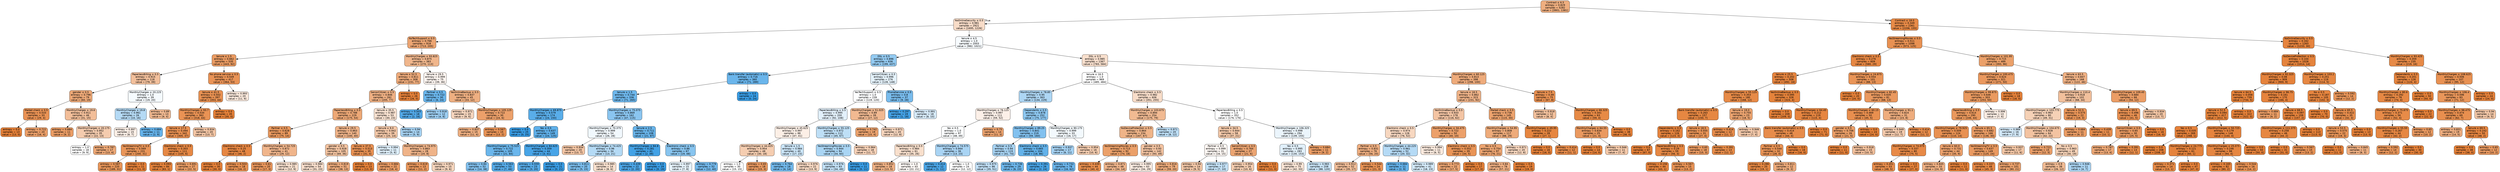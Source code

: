 digraph Tree {
node [shape=box, style="filled, rounded", color="black", fontname=helvetica] ;
edge [fontname=helvetica] ;
0 [label=<Contract &le; 6.5<br/>entropy = 0.829<br/>samples = 5282<br/>value = [3901, 1381]>, fillcolor="#eeae7f"] ;
1 [label=<NoOnlineSecurity &le; 0.5<br/>entropy = 0.981<br/>samples = 2921<br/>value = [1695, 1226]>, fillcolor="#f8dcc8"] ;
0 -> 1 [labeldistance=2.5, labelangle=45, headlabel="True"] ;
2 [label=<NoTechSupport &le; 0.5<br/>entropy = 0.766<br/>samples = 918<br/>value = [713, 205]>, fillcolor="#eca572"] ;
1 -> 2 ;
3 [label=<tenure &le; 1.5<br/>entropy = 0.662<br/>samples = 535<br/>value = [443, 92]>, fillcolor="#ea9b62"] ;
2 -> 3 ;
4 [label=<PaperlessBilling &le; 0.5<br/>entropy = 0.915<br/>samples = 118<br/>value = [79, 39]>, fillcolor="#f2bf9b"] ;
3 -> 4 ;
5 [label=<gender &le; 0.5<br/>entropy = 0.796<br/>samples = 79<br/>value = [60, 19]>, fillcolor="#eda978"] ;
4 -> 5 ;
6 [label=<Mailed check &le; 0.5<br/>entropy = 0.533<br/>samples = 33<br/>value = [29, 4]>, fillcolor="#e99254"] ;
5 -> 6 ;
7 [label=<entropy = 0.0<br/>samples = 13<br/>value = [13, 0]>, fillcolor="#e58139"] ;
6 -> 7 ;
8 [label=<entropy = 0.722<br/>samples = 20<br/>value = [16, 4]>, fillcolor="#eca06a"] ;
6 -> 8 ;
9 [label=<MonthlyCharges &le; 19.6<br/>entropy = 0.911<br/>samples = 46<br/>value = [31, 15]>, fillcolor="#f2be99"] ;
5 -> 9 ;
10 [label=<entropy = 0.684<br/>samples = 11<br/>value = [9, 2]>, fillcolor="#eb9d65"] ;
9 -> 10 ;
11 [label=<MonthlyCharges &le; 20.175<br/>entropy = 0.952<br/>samples = 35<br/>value = [22, 13]>, fillcolor="#f4cbae"] ;
9 -> 11 ;
12 [label=<entropy = 1.0<br/>samples = 18<br/>value = [9, 9]>, fillcolor="#ffffff"] ;
11 -> 12 ;
13 [label=<entropy = 0.787<br/>samples = 17<br/>value = [13, 4]>, fillcolor="#eda876"] ;
11 -> 13 ;
14 [label=<MonthlyCharges &le; 20.225<br/>entropy = 1.0<br/>samples = 39<br/>value = [19, 20]>, fillcolor="#f5fafe"] ;
4 -> 14 ;
15 [label=<MonthlyCharges &le; 19.8<br/>entropy = 0.961<br/>samples = 26<br/>value = [10, 16]>, fillcolor="#b5daf5"] ;
14 -> 15 ;
16 [label=<entropy = 0.997<br/>samples = 15<br/>value = [8, 7]>, fillcolor="#fcefe6"] ;
15 -> 16 ;
17 [label=<entropy = 0.684<br/>samples = 11<br/>value = [2, 9]>, fillcolor="#65b3eb"] ;
15 -> 17 ;
18 [label=<entropy = 0.89<br/>samples = 13<br/>value = [9, 4]>, fillcolor="#f1b991"] ;
14 -> 18 ;
19 [label=<No phone service &le; 0.5<br/>entropy = 0.549<br/>samples = 417<br/>value = [364, 53]>, fillcolor="#e99356"] ;
3 -> 19 ;
20 [label=<tenure &le; 41.5<br/>entropy = 0.502<br/>samples = 397<br/>value = [353, 44]>, fillcolor="#e89152"] ;
19 -> 20 ;
21 [label=<MonthlyCharges &le; 93.7<br/>entropy = 0.534<br/>samples = 362<br/>value = [318, 44]>, fillcolor="#e99254"] ;
20 -> 21 ;
22 [label=<tenure &le; 17.5<br/>entropy = 0.494<br/>samples = 342<br/>value = [305, 37]>, fillcolor="#e89051"] ;
21 -> 22 ;
23 [label=<YesStreamingTV &le; 0.5<br/>entropy = 0.569<br/>samples = 231<br/>value = [200, 31]>, fillcolor="#e99558"] ;
22 -> 23 ;
24 [label=<entropy = 0.587<br/>samples = 220<br/>value = [189, 31]>, fillcolor="#e99659"] ;
23 -> 24 ;
25 [label=<entropy = 0.0<br/>samples = 11<br/>value = [11, 0]>, fillcolor="#e58139"] ;
23 -> 25 ;
26 [label=<Electronic check &le; 0.5<br/>entropy = 0.303<br/>samples = 111<br/>value = [105, 6]>, fillcolor="#e68844"] ;
22 -> 26 ;
27 [label=<entropy = 0.093<br/>samples = 84<br/>value = [83, 1]>, fillcolor="#e5833b"] ;
26 -> 27 ;
28 [label=<entropy = 0.691<br/>samples = 27<br/>value = [22, 5]>, fillcolor="#eb9e66"] ;
26 -> 28 ;
29 [label=<entropy = 0.934<br/>samples = 20<br/>value = [13, 7]>, fillcolor="#f3c5a4"] ;
21 -> 29 ;
30 [label=<entropy = 0.0<br/>samples = 35<br/>value = [35, 0]>, fillcolor="#e58139"] ;
20 -> 30 ;
31 [label=<entropy = 0.993<br/>samples = 20<br/>value = [11, 9]>, fillcolor="#fae8db"] ;
19 -> 31 ;
32 [label=<MonthlyCharges &le; 93.825<br/>entropy = 0.875<br/>samples = 383<br/>value = [270, 113]>, fillcolor="#f0b68c"] ;
2 -> 32 ;
33 [label=<tenure &le; 52.5<br/>entropy = 0.811<br/>samples = 308<br/>value = [231, 77]>, fillcolor="#eeab7b"] ;
32 -> 33 ;
34 [label=<SeniorCitizen &le; 0.5<br/>entropy = 0.846<br/>samples = 282<br/>value = [205, 77]>, fillcolor="#efb083"] ;
33 -> 34 ;
35 [label=<PaperlessBilling &le; 0.5<br/>entropy = 0.788<br/>samples = 229<br/>value = [175, 54]>, fillcolor="#eda876"] ;
34 -> 35 ;
36 [label=<Partner &le; 0.5<br/>entropy = 0.628<br/>samples = 89<br/>value = [75, 14]>, fillcolor="#ea995e"] ;
35 -> 36 ;
37 [label=<Electronic check &le; 0.5<br/>entropy = 0.25<br/>samples = 48<br/>value = [46, 2]>, fillcolor="#e68642"] ;
36 -> 37 ;
38 [label=<entropy = 0.0<br/>samples = 30<br/>value = [30, 0]>, fillcolor="#e58139"] ;
37 -> 38 ;
39 [label=<entropy = 0.503<br/>samples = 18<br/>value = [16, 2]>, fillcolor="#e89152"] ;
37 -> 39 ;
40 [label=<MonthlyCharges &le; 54.725<br/>entropy = 0.872<br/>samples = 41<br/>value = [29, 12]>, fillcolor="#f0b58b"] ;
36 -> 40 ;
41 [label=<entropy = 0.61<br/>samples = 20<br/>value = [17, 3]>, fillcolor="#ea975c"] ;
40 -> 41 ;
42 [label=<entropy = 0.985<br/>samples = 21<br/>value = [12, 9]>, fillcolor="#f8e0ce"] ;
40 -> 42 ;
43 [label=<tenure &le; 29.5<br/>entropy = 0.863<br/>samples = 140<br/>value = [100, 40]>, fillcolor="#efb388"] ;
35 -> 43 ;
44 [label=<gender &le; 0.5<br/>entropy = 0.928<br/>samples = 105<br/>value = [69, 36]>, fillcolor="#f3c3a0"] ;
43 -> 44 ;
45 [label=<entropy = 0.984<br/>samples = 54<br/>value = [31, 23]>, fillcolor="#f8decc"] ;
44 -> 45 ;
46 [label=<entropy = 0.819<br/>samples = 51<br/>value = [38, 13]>, fillcolor="#eeac7d"] ;
44 -> 46 ;
47 [label=<tenure &le; 37.5<br/>entropy = 0.513<br/>samples = 35<br/>value = [31, 4]>, fillcolor="#e89153"] ;
43 -> 47 ;
48 [label=<entropy = 0.0<br/>samples = 13<br/>value = [13, 0]>, fillcolor="#e58139"] ;
47 -> 48 ;
49 [label=<entropy = 0.684<br/>samples = 22<br/>value = [18, 4]>, fillcolor="#eb9d65"] ;
47 -> 49 ;
50 [label=<tenure &le; 35.5<br/>entropy = 0.987<br/>samples = 53<br/>value = [30, 23]>, fillcolor="#f9e2d1"] ;
34 -> 50 ;
51 [label=<tenure &le; 9.0<br/>entropy = 0.942<br/>samples = 39<br/>value = [25, 14]>, fillcolor="#f4c8a8"] ;
50 -> 51 ;
52 [label=<entropy = 0.994<br/>samples = 11<br/>value = [5, 6]>, fillcolor="#deeffb"] ;
51 -> 52 ;
53 [label=<MonthlyCharges &le; 74.975<br/>entropy = 0.863<br/>samples = 28<br/>value = [20, 8]>, fillcolor="#efb388"] ;
51 -> 53 ;
54 [label=<entropy = 0.619<br/>samples = 13<br/>value = [11, 2]>, fillcolor="#ea985d"] ;
53 -> 54 ;
55 [label=<entropy = 0.971<br/>samples = 15<br/>value = [9, 6]>, fillcolor="#f6d5bd"] ;
53 -> 55 ;
56 [label=<entropy = 0.94<br/>samples = 14<br/>value = [5, 9]>, fillcolor="#a7d3f3"] ;
50 -> 56 ;
57 [label=<entropy = 0.0<br/>samples = 26<br/>value = [26, 0]>, fillcolor="#e58139"] ;
33 -> 57 ;
58 [label=<tenure &le; 29.5<br/>entropy = 0.999<br/>samples = 75<br/>value = [39, 36]>, fillcolor="#fdf5f0"] ;
32 -> 58 ;
59 [label=<Partner &le; 0.5<br/>entropy = 0.722<br/>samples = 30<br/>value = [6, 24]>, fillcolor="#6ab6ec"] ;
58 -> 59 ;
60 [label=<entropy = 0.503<br/>samples = 18<br/>value = [2, 16]>, fillcolor="#52a9e8"] ;
59 -> 60 ;
61 [label=<entropy = 0.918<br/>samples = 12<br/>value = [4, 8]>, fillcolor="#9ccef2"] ;
59 -> 61 ;
62 [label=<YesOnlineBackup &le; 0.5<br/>entropy = 0.837<br/>samples = 45<br/>value = [33, 12]>, fillcolor="#eeaf81"] ;
58 -> 62 ;
63 [label=<entropy = 0.971<br/>samples = 15<br/>value = [9, 6]>, fillcolor="#f6d5bd"] ;
62 -> 63 ;
64 [label=<MonthlyCharges &le; 105.125<br/>entropy = 0.722<br/>samples = 30<br/>value = [24, 6]>, fillcolor="#eca06a"] ;
62 -> 64 ;
65 [label=<entropy = 0.837<br/>samples = 15<br/>value = [11, 4]>, fillcolor="#eeaf81"] ;
64 -> 65 ;
66 [label=<entropy = 0.567<br/>samples = 15<br/>value = [13, 2]>, fillcolor="#e99457"] ;
64 -> 66 ;
67 [label=<tenure &le; 4.5<br/>entropy = 1.0<br/>samples = 2003<br/>value = [982, 1021]>, fillcolor="#f7fbfe"] ;
1 -> 67 ;
68 [label=<DSL &le; 0.5<br/>entropy = 0.896<br/>samples = 636<br/>value = [199, 437]>, fillcolor="#93caf1"] ;
67 -> 68 ;
69 [label=<Bank transfer (automatic) &le; 0.5<br/>entropy = 0.716<br/>samples = 360<br/>value = [71, 289]>, fillcolor="#6ab5eb"] ;
68 -> 69 ;
70 [label=<tenure &le; 1.5<br/>entropy = 0.744<br/>samples = 336<br/>value = [71, 265]>, fillcolor="#6eb7ec"] ;
69 -> 70 ;
71 [label=<MonthlyCharges &le; 69.875<br/>entropy = 0.579<br/>samples = 174<br/>value = [24, 150]>, fillcolor="#59ade9"] ;
70 -> 71 ;
72 [label=<entropy = 0.0<br/>samples = 25<br/>value = [0, 25]>, fillcolor="#399de5"] ;
71 -> 72 ;
73 [label=<Yes &le; 0.5<br/>entropy = 0.637<br/>samples = 149<br/>value = [24, 125]>, fillcolor="#5fb0ea"] ;
71 -> 73 ;
74 [label=<MonthlyCharges &le; 75.525<br/>entropy = 0.722<br/>samples = 105<br/>value = [21, 84]>, fillcolor="#6ab6ec"] ;
73 -> 74 ;
75 [label=<entropy = 0.84<br/>samples = 52<br/>value = [14, 38]>, fillcolor="#82c1ef"] ;
74 -> 75 ;
76 [label=<entropy = 0.563<br/>samples = 53<br/>value = [7, 46]>, fillcolor="#57ace9"] ;
74 -> 76 ;
77 [label=<MonthlyCharges &le; 84.625<br/>entropy = 0.359<br/>samples = 44<br/>value = [3, 41]>, fillcolor="#47a4e7"] ;
73 -> 77 ;
78 [label=<entropy = 0.559<br/>samples = 23<br/>value = [3, 20]>, fillcolor="#57ace9"] ;
77 -> 78 ;
79 [label=<entropy = 0.0<br/>samples = 21<br/>value = [0, 21]>, fillcolor="#399de5"] ;
77 -> 79 ;
80 [label=<MonthlyCharges &le; 75.075<br/>entropy = 0.869<br/>samples = 162<br/>value = [47, 115]>, fillcolor="#8ac5f0"] ;
70 -> 80 ;
81 [label=<MonthlyCharges &le; 70.375<br/>entropy = 0.999<br/>samples = 54<br/>value = [26, 28]>, fillcolor="#f1f8fd"] ;
80 -> 81 ;
82 [label=<entropy = 0.934<br/>samples = 20<br/>value = [13, 7]>, fillcolor="#f3c5a4"] ;
81 -> 82 ;
83 [label=<MonthlyCharges &le; 74.425<br/>entropy = 0.96<br/>samples = 34<br/>value = [13, 21]>, fillcolor="#b4daf5"] ;
81 -> 83 ;
84 [label=<entropy = 0.811<br/>samples = 20<br/>value = [5, 15]>, fillcolor="#7bbeee"] ;
83 -> 84 ;
85 [label=<entropy = 0.985<br/>samples = 14<br/>value = [8, 6]>, fillcolor="#f8e0ce"] ;
83 -> 85 ;
86 [label=<tenure &le; 2.5<br/>entropy = 0.711<br/>samples = 108<br/>value = [21, 87]>, fillcolor="#69b5eb"] ;
80 -> 86 ;
87 [label=<MonthlyCharges &le; 84.8<br/>entropy = 0.281<br/>samples = 41<br/>value = [2, 39]>, fillcolor="#43a2e6"] ;
86 -> 87 ;
88 [label=<entropy = 0.439<br/>samples = 22<br/>value = [2, 20]>, fillcolor="#4da7e8"] ;
87 -> 88 ;
89 [label=<entropy = 0.0<br/>samples = 19<br/>value = [0, 19]>, fillcolor="#399de5"] ;
87 -> 89 ;
90 [label=<Electronic check &le; 0.5<br/>entropy = 0.86<br/>samples = 67<br/>value = [19, 48]>, fillcolor="#87c4ef"] ;
86 -> 90 ;
91 [label=<entropy = 0.997<br/>samples = 15<br/>value = [7, 8]>, fillcolor="#e6f3fc"] ;
90 -> 91 ;
92 [label=<entropy = 0.779<br/>samples = 52<br/>value = [12, 40]>, fillcolor="#74baed"] ;
90 -> 92 ;
93 [label=<entropy = 0.0<br/>samples = 24<br/>value = [0, 24]>, fillcolor="#399de5"] ;
69 -> 93 ;
94 [label=<SeniorCitizen &le; 0.5<br/>entropy = 0.996<br/>samples = 276<br/>value = [128, 148]>, fillcolor="#e4f2fb"] ;
68 -> 94 ;
95 [label=<YesTechSupport &le; 0.5<br/>entropy = 1.0<br/>samples = 239<br/>value = [119, 120]>, fillcolor="#fdfeff"] ;
94 -> 95 ;
96 [label=<PaperlessBilling &le; 0.5<br/>entropy = 0.995<br/>samples = 200<br/>value = [92, 108]>, fillcolor="#e2f0fb"] ;
95 -> 96 ;
97 [label=<MonthlyCharges &le; 45.625<br/>entropy = 0.997<br/>samples = 88<br/>value = [47, 41]>, fillcolor="#fcefe6"] ;
96 -> 97 ;
98 [label=<MonthlyCharges &le; 44.425<br/>entropy = 0.954<br/>samples = 48<br/>value = [30, 18]>, fillcolor="#f5cdb0"] ;
97 -> 98 ;
99 [label=<entropy = 1.0<br/>samples = 30<br/>value = [15, 15]>, fillcolor="#ffffff"] ;
98 -> 99 ;
100 [label=<entropy = 0.65<br/>samples = 18<br/>value = [15, 3]>, fillcolor="#ea9a61"] ;
98 -> 100 ;
101 [label=<tenure &le; 1.5<br/>entropy = 0.984<br/>samples = 40<br/>value = [17, 23]>, fillcolor="#cbe5f8"] ;
97 -> 101 ;
102 [label=<entropy = 0.764<br/>samples = 18<br/>value = [4, 14]>, fillcolor="#72b9ec"] ;
101 -> 102 ;
103 [label=<entropy = 0.976<br/>samples = 22<br/>value = [13, 9]>, fillcolor="#f7d8c2"] ;
101 -> 103 ;
104 [label=<MonthlyCharges &le; 55.125<br/>entropy = 0.972<br/>samples = 112<br/>value = [45, 67]>, fillcolor="#bedff6"] ;
96 -> 104 ;
105 [label=<YesStreamingMovies &le; 0.5<br/>entropy = 0.944<br/>samples = 94<br/>value = [34, 60]>, fillcolor="#a9d5f4"] ;
104 -> 105 ;
106 [label=<entropy = 0.976<br/>samples = 83<br/>value = [34, 49]>, fillcolor="#c2e1f7"] ;
105 -> 106 ;
107 [label=<entropy = 0.0<br/>samples = 11<br/>value = [0, 11]>, fillcolor="#399de5"] ;
105 -> 107 ;
108 [label=<entropy = 0.964<br/>samples = 18<br/>value = [11, 7]>, fillcolor="#f6d1b7"] ;
104 -> 108 ;
109 [label=<MonthlyCharges &le; 51.025<br/>entropy = 0.89<br/>samples = 39<br/>value = [27, 12]>, fillcolor="#f1b991"] ;
95 -> 109 ;
110 [label=<entropy = 0.742<br/>samples = 19<br/>value = [15, 4]>, fillcolor="#eca36e"] ;
109 -> 110 ;
111 [label=<entropy = 0.971<br/>samples = 20<br/>value = [12, 8]>, fillcolor="#f6d5bd"] ;
109 -> 111 ;
112 [label=<PhoneService &le; 0.5<br/>entropy = 0.8<br/>samples = 37<br/>value = [9, 28]>, fillcolor="#79bced"] ;
94 -> 112 ;
113 [label=<entropy = 0.297<br/>samples = 19<br/>value = [1, 18]>, fillcolor="#44a2e6"] ;
112 -> 113 ;
114 [label=<entropy = 0.991<br/>samples = 18<br/>value = [8, 10]>, fillcolor="#d7ebfa"] ;
112 -> 114 ;
115 [label=<DSL &le; 0.5<br/>entropy = 0.985<br/>samples = 1367<br/>value = [783, 584]>, fillcolor="#f8dfcd"] ;
67 -> 115 ;
116 [label=<tenure &le; 16.5<br/>entropy = 1.0<br/>samples = 969<br/>value = [485, 484]>, fillcolor="#ffffff"] ;
115 -> 116 ;
117 [label=<MonthlyCharges &le; 78.85<br/>entropy = 0.95<br/>samples = 363<br/>value = [134, 229]>, fillcolor="#add6f4"] ;
116 -> 117 ;
118 [label=<MonthlyCharges &le; 76.125<br/>entropy = 0.997<br/>samples = 111<br/>value = [59, 52]>, fillcolor="#fcf0e8"] ;
117 -> 118 ;
119 [label=<Yes &le; 0.5<br/>entropy = 1.0<br/>samples = 97<br/>value = [48, 49]>, fillcolor="#fbfdfe"] ;
118 -> 119 ;
120 [label=<PaperlessBilling &le; 0.5<br/>entropy = 0.984<br/>samples = 61<br/>value = [35, 26]>, fillcolor="#f8dfcc"] ;
119 -> 120 ;
121 [label=<entropy = 0.852<br/>samples = 18<br/>value = [13, 5]>, fillcolor="#efb185"] ;
120 -> 121 ;
122 [label=<entropy = 1.0<br/>samples = 43<br/>value = [22, 21]>, fillcolor="#fef9f6"] ;
120 -> 122 ;
123 [label=<MonthlyCharges &le; 74.575<br/>entropy = 0.944<br/>samples = 36<br/>value = [13, 23]>, fillcolor="#a9d4f4"] ;
119 -> 123 ;
124 [label=<entropy = 0.414<br/>samples = 12<br/>value = [1, 11]>, fillcolor="#4ba6e7"] ;
123 -> 124 ;
125 [label=<entropy = 1.0<br/>samples = 24<br/>value = [12, 12]>, fillcolor="#ffffff"] ;
123 -> 125 ;
126 [label=<entropy = 0.75<br/>samples = 14<br/>value = [11, 3]>, fillcolor="#eca36f"] ;
118 -> 126 ;
127 [label=<Dependents &le; 0.5<br/>entropy = 0.878<br/>samples = 252<br/>value = [75, 177]>, fillcolor="#8dc7f0"] ;
117 -> 127 ;
128 [label=<MonthlyCharges &le; 89.25<br/>entropy = 0.841<br/>samples = 219<br/>value = [59, 160]>, fillcolor="#82c1ef"] ;
127 -> 128 ;
129 [label=<Partner &le; 0.5<br/>entropy = 0.94<br/>samples = 115<br/>value = [41, 74]>, fillcolor="#a7d3f3"] ;
128 -> 129 ;
130 [label=<entropy = 0.975<br/>samples = 86<br/>value = [35, 51]>, fillcolor="#c1e0f7"] ;
129 -> 130 ;
131 [label=<entropy = 0.736<br/>samples = 29<br/>value = [6, 23]>, fillcolor="#6db7ec"] ;
129 -> 131 ;
132 [label=<Electronic check &le; 0.5<br/>entropy = 0.665<br/>samples = 104<br/>value = [18, 86]>, fillcolor="#62b2ea"] ;
128 -> 132 ;
133 [label=<entropy = 0.391<br/>samples = 26<br/>value = [2, 24]>, fillcolor="#49a5e7"] ;
132 -> 133 ;
134 [label=<entropy = 0.732<br/>samples = 78<br/>value = [16, 62]>, fillcolor="#6cb6ec"] ;
132 -> 134 ;
135 [label=<MonthlyCharges &le; 90.175<br/>entropy = 0.999<br/>samples = 33<br/>value = [16, 17]>, fillcolor="#f3f9fd"] ;
127 -> 135 ;
136 [label=<entropy = 0.937<br/>samples = 17<br/>value = [6, 11]>, fillcolor="#a5d2f3"] ;
135 -> 136 ;
137 [label=<entropy = 0.954<br/>samples = 16<br/>value = [10, 6]>, fillcolor="#f5cdb0"] ;
135 -> 137 ;
138 [label=<Electronic check &le; 0.5<br/>entropy = 0.982<br/>samples = 606<br/>value = [351, 255]>, fillcolor="#f8ddc9"] ;
116 -> 138 ;
139 [label=<MonthlyCharges &le; 103.675<br/>entropy = 0.894<br/>samples = 254<br/>value = [175, 79]>, fillcolor="#f1ba92"] ;
138 -> 139 ;
140 [label=<NoDeviceProtection &le; 0.5<br/>entropy = 0.864<br/>samples = 234<br/>value = [167, 67]>, fillcolor="#efb488"] ;
139 -> 140 ;
141 [label=<YesStreamingMovies &le; 0.5<br/>entropy = 0.713<br/>samples = 92<br/>value = [74, 18]>, fillcolor="#eba069"] ;
140 -> 141 ;
142 [label=<entropy = 0.439<br/>samples = 44<br/>value = [40, 4]>, fillcolor="#e88e4d"] ;
141 -> 142 ;
143 [label=<entropy = 0.871<br/>samples = 48<br/>value = [34, 14]>, fillcolor="#f0b58b"] ;
141 -> 143 ;
144 [label=<gender &le; 0.5<br/>entropy = 0.93<br/>samples = 142<br/>value = [93, 49]>, fillcolor="#f3c3a1"] ;
140 -> 144 ;
145 [label=<entropy = 0.995<br/>samples = 63<br/>value = [34, 29]>, fillcolor="#fbece2"] ;
144 -> 145 ;
146 [label=<entropy = 0.816<br/>samples = 79<br/>value = [59, 20]>, fillcolor="#eeac7c"] ;
144 -> 146 ;
147 [label=<entropy = 0.971<br/>samples = 20<br/>value = [8, 12]>, fillcolor="#bddef6"] ;
139 -> 147 ;
148 [label=<PaperlessBilling &le; 0.5<br/>entropy = 1.0<br/>samples = 352<br/>value = [176, 176]>, fillcolor="#ffffff"] ;
138 -> 148 ;
149 [label=<tenure &le; 34.5<br/>entropy = 0.944<br/>samples = 58<br/>value = [37, 21]>, fillcolor="#f4c9a9"] ;
148 -> 149 ;
150 [label=<Partner &le; 0.5<br/>entropy = 0.999<br/>samples = 31<br/>value = [16, 15]>, fillcolor="#fdf7f3"] ;
149 -> 150 ;
151 [label=<entropy = 0.94<br/>samples = 14<br/>value = [9, 5]>, fillcolor="#f3c7a7"] ;
150 -> 151 ;
152 [label=<entropy = 0.977<br/>samples = 17<br/>value = [7, 10]>, fillcolor="#c4e2f7"] ;
150 -> 152 ;
153 [label=<SeniorCitizen &le; 0.5<br/>entropy = 0.764<br/>samples = 27<br/>value = [21, 6]>, fillcolor="#eca572"] ;
149 -> 153 ;
154 [label=<entropy = 0.954<br/>samples = 16<br/>value = [10, 6]>, fillcolor="#f5cdb0"] ;
153 -> 154 ;
155 [label=<entropy = 0.0<br/>samples = 11<br/>value = [11, 0]>, fillcolor="#e58139"] ;
153 -> 155 ;
156 [label=<MonthlyCharges &le; 106.325<br/>entropy = 0.998<br/>samples = 294<br/>value = [139, 155]>, fillcolor="#ebf5fc"] ;
148 -> 156 ;
157 [label=<Yes &le; 0.5<br/>entropy = 0.995<br/>samples = 283<br/>value = [130, 153]>, fillcolor="#e1f0fb"] ;
156 -> 157 ;
158 [label=<entropy = 0.99<br/>samples = 75<br/>value = [42, 33]>, fillcolor="#f9e4d5"] ;
157 -> 158 ;
159 [label=<entropy = 0.983<br/>samples = 208<br/>value = [88, 120]>, fillcolor="#cae5f8"] ;
157 -> 159 ;
160 [label=<entropy = 0.684<br/>samples = 11<br/>value = [9, 2]>, fillcolor="#eb9d65"] ;
156 -> 160 ;
161 [label=<MonthlyCharges &le; 60.125<br/>entropy = 0.813<br/>samples = 398<br/>value = [298, 100]>, fillcolor="#eeab7b"] ;
115 -> 161 ;
162 [label=<tenure &le; 18.5<br/>entropy = 0.862<br/>samples = 323<br/>value = [231, 92]>, fillcolor="#efb388"] ;
161 -> 162 ;
163 [label=<YesOnlineBackup &le; 0.5<br/>entropy = 0.933<br/>samples = 178<br/>value = [116, 62]>, fillcolor="#f3c4a3"] ;
162 -> 163 ;
164 [label=<Electronic check &le; 0.5<br/>entropy = 0.974<br/>samples = 128<br/>value = [76, 52]>, fillcolor="#f7d7c0"] ;
163 -> 164 ;
165 [label=<Partner &le; 0.5<br/>entropy = 0.831<br/>samples = 76<br/>value = [56, 20]>, fillcolor="#eeae80"] ;
164 -> 165 ;
166 [label=<entropy = 0.912<br/>samples = 52<br/>value = [35, 17]>, fillcolor="#f2be99"] ;
165 -> 166 ;
167 [label=<entropy = 0.544<br/>samples = 24<br/>value = [21, 3]>, fillcolor="#e99355"] ;
165 -> 167 ;
168 [label=<MonthlyCharges &le; 44.225<br/>entropy = 0.961<br/>samples = 52<br/>value = [20, 32]>, fillcolor="#b5daf5"] ;
164 -> 168 ;
169 [label=<entropy = 0.684<br/>samples = 11<br/>value = [2, 9]>, fillcolor="#65b3eb"] ;
168 -> 169 ;
170 [label=<entropy = 0.989<br/>samples = 41<br/>value = [18, 23]>, fillcolor="#d4eaf9"] ;
168 -> 170 ;
171 [label=<MonthlyCharges &le; 34.475<br/>entropy = 0.722<br/>samples = 50<br/>value = [40, 10]>, fillcolor="#eca06a"] ;
163 -> 171 ;
172 [label=<entropy = 0.994<br/>samples = 11<br/>value = [6, 5]>, fillcolor="#fbeade"] ;
171 -> 172 ;
173 [label=<Electronic check &le; 0.5<br/>entropy = 0.552<br/>samples = 39<br/>value = [34, 5]>, fillcolor="#e99456"] ;
171 -> 173 ;
174 [label=<entropy = 0.773<br/>samples = 22<br/>value = [17, 5]>, fillcolor="#eda673"] ;
173 -> 174 ;
175 [label=<entropy = 0.0<br/>samples = 17<br/>value = [17, 0]>, fillcolor="#e58139"] ;
173 -> 175 ;
176 [label=<Mailed check &le; 0.5<br/>entropy = 0.736<br/>samples = 145<br/>value = [115, 30]>, fillcolor="#eca26d"] ;
162 -> 176 ;
177 [label=<MonthlyCharges &le; 54.95<br/>entropy = 0.808<br/>samples = 117<br/>value = [88, 29]>, fillcolor="#eeab7a"] ;
176 -> 177 ;
178 [label=<No &le; 0.5<br/>entropy = 0.754<br/>samples = 97<br/>value = [76, 21]>, fillcolor="#eca470"] ;
177 -> 178 ;
179 [label=<entropy = 0.84<br/>samples = 78<br/>value = [57, 21]>, fillcolor="#efaf82"] ;
178 -> 179 ;
180 [label=<entropy = 0.0<br/>samples = 19<br/>value = [19, 0]>, fillcolor="#e58139"] ;
178 -> 180 ;
181 [label=<entropy = 0.971<br/>samples = 20<br/>value = [12, 8]>, fillcolor="#f6d5bd"] ;
177 -> 181 ;
182 [label=<MonthlyCharges &le; 49.95<br/>entropy = 0.222<br/>samples = 28<br/>value = [27, 1]>, fillcolor="#e68640"] ;
176 -> 182 ;
183 [label=<entropy = 0.0<br/>samples = 16<br/>value = [16, 0]>, fillcolor="#e58139"] ;
182 -> 183 ;
184 [label=<entropy = 0.414<br/>samples = 12<br/>value = [11, 1]>, fillcolor="#e78c4b"] ;
182 -> 184 ;
185 [label=<tenure &le; 7.5<br/>entropy = 0.49<br/>samples = 75<br/>value = [67, 8]>, fillcolor="#e89051"] ;
161 -> 185 ;
186 [label=<entropy = 0.918<br/>samples = 12<br/>value = [8, 4]>, fillcolor="#f2c09c"] ;
185 -> 186 ;
187 [label=<MonthlyCharges &le; 66.325<br/>entropy = 0.341<br/>samples = 63<br/>value = [59, 4]>, fillcolor="#e78a46"] ;
185 -> 187 ;
188 [label=<MonthlyCharges &le; 64.55<br/>entropy = 0.634<br/>samples = 25<br/>value = [21, 4]>, fillcolor="#ea995f"] ;
187 -> 188 ;
189 [label=<entropy = 0.0<br/>samples = 14<br/>value = [14, 0]>, fillcolor="#e58139"] ;
188 -> 189 ;
190 [label=<entropy = 0.946<br/>samples = 11<br/>value = [7, 4]>, fillcolor="#f4c9aa"] ;
188 -> 190 ;
191 [label=<entropy = 0.0<br/>samples = 38<br/>value = [38, 0]>, fillcolor="#e58139"] ;
187 -> 191 ;
192 [label=<Contract &le; 18.0<br/>entropy = 0.349<br/>samples = 2361<br/>value = [2206, 155]>, fillcolor="#e78a47"] ;
0 -> 192 [labeldistance=2.5, labelangle=-45, headlabel="False"] ;
193 [label=<YesStreamingMovies &le; 0.5<br/>entropy = 0.511<br/>samples = 1098<br/>value = [973, 125]>, fillcolor="#e89152"] ;
192 -> 193 ;
194 [label=<Electronic check &le; 0.5<br/>entropy = 0.276<br/>samples = 609<br/>value = [580, 29]>, fillcolor="#e68743"] ;
193 -> 194 ;
195 [label=<tenure &le; 25.5<br/>entropy = 0.202<br/>samples = 508<br/>value = [492, 16]>, fillcolor="#e6853f"] ;
194 -> 195 ;
196 [label=<MonthlyCharges &le; 55.125<br/>entropy = 0.353<br/>samples = 180<br/>value = [168, 12]>, fillcolor="#e78a47"] ;
195 -> 196 ;
197 [label=<Bank transfer (automatic) &le; 0.5<br/>entropy = 0.263<br/>samples = 157<br/>value = [150, 7]>, fillcolor="#e68742"] ;
196 -> 197 ;
198 [label=<Dependents &le; 0.5<br/>entropy = 0.162<br/>samples = 126<br/>value = [123, 3]>, fillcolor="#e6843e"] ;
197 -> 198 ;
199 [label=<entropy = 0.0<br/>samples = 67<br/>value = [67, 0]>, fillcolor="#e58139"] ;
198 -> 199 ;
200 [label=<PaperlessBilling &le; 0.5<br/>entropy = 0.29<br/>samples = 59<br/>value = [56, 3]>, fillcolor="#e68844"] ;
198 -> 200 ;
201 [label=<entropy = 0.156<br/>samples = 44<br/>value = [43, 1]>, fillcolor="#e6843e"] ;
200 -> 201 ;
202 [label=<entropy = 0.567<br/>samples = 15<br/>value = [13, 2]>, fillcolor="#e99457"] ;
200 -> 202 ;
203 [label=<tenure &le; 18.5<br/>entropy = 0.555<br/>samples = 31<br/>value = [27, 4]>, fillcolor="#e99456"] ;
197 -> 203 ;
204 [label=<entropy = 0.65<br/>samples = 18<br/>value = [15, 3]>, fillcolor="#ea9a61"] ;
203 -> 204 ;
205 [label=<entropy = 0.391<br/>samples = 13<br/>value = [12, 1]>, fillcolor="#e78c49"] ;
203 -> 205 ;
206 [label=<tenure &le; 19.0<br/>entropy = 0.755<br/>samples = 23<br/>value = [18, 5]>, fillcolor="#eca470"] ;
196 -> 206 ;
207 [label=<entropy = 0.414<br/>samples = 12<br/>value = [11, 1]>, fillcolor="#e78c4b"] ;
206 -> 207 ;
208 [label=<entropy = 0.946<br/>samples = 11<br/>value = [7, 4]>, fillcolor="#f4c9aa"] ;
206 -> 208 ;
209 [label=<YesOnlineBackup &le; 0.5<br/>entropy = 0.095<br/>samples = 328<br/>value = [324, 4]>, fillcolor="#e5833b"] ;
195 -> 209 ;
210 [label=<entropy = 0.0<br/>samples = 209<br/>value = [209, 0]>, fillcolor="#e58139"] ;
209 -> 210 ;
211 [label=<MonthlyCharges &le; 64.45<br/>entropy = 0.212<br/>samples = 119<br/>value = [115, 4]>, fillcolor="#e68540"] ;
209 -> 211 ;
212 [label=<Bank transfer (automatic) &le; 0.5<br/>entropy = 0.414<br/>samples = 48<br/>value = [44, 4]>, fillcolor="#e78c4b"] ;
211 -> 212 ;
213 [label=<Partner &le; 0.5<br/>entropy = 0.544<br/>samples = 32<br/>value = [28, 4]>, fillcolor="#e99355"] ;
212 -> 213 ;
214 [label=<entropy = 0.286<br/>samples = 20<br/>value = [19, 1]>, fillcolor="#e68843"] ;
213 -> 214 ;
215 [label=<entropy = 0.811<br/>samples = 12<br/>value = [9, 3]>, fillcolor="#eeab7b"] ;
213 -> 215 ;
216 [label=<entropy = 0.0<br/>samples = 16<br/>value = [16, 0]>, fillcolor="#e58139"] ;
212 -> 216 ;
217 [label=<entropy = 0.0<br/>samples = 71<br/>value = [71, 0]>, fillcolor="#e58139"] ;
211 -> 217 ;
218 [label=<MonthlyCharges &le; 24.875<br/>entropy = 0.554<br/>samples = 101<br/>value = [88, 13]>, fillcolor="#e99456"] ;
194 -> 218 ;
219 [label=<entropy = 0.0<br/>samples = 20<br/>value = [20, 0]>, fillcolor="#e58139"] ;
218 -> 219 ;
220 [label=<MonthlyCharges &le; 82.45<br/>entropy = 0.635<br/>samples = 81<br/>value = [68, 13]>, fillcolor="#ea995f"] ;
218 -> 220 ;
221 [label=<MonthlyCharges &le; 60.15<br/>entropy = 0.469<br/>samples = 50<br/>value = [45, 5]>, fillcolor="#e88f4f"] ;
220 -> 221 ;
222 [label=<gender &le; 0.5<br/>entropy = 0.706<br/>samples = 26<br/>value = [21, 5]>, fillcolor="#eb9f68"] ;
221 -> 222 ;
223 [label=<entropy = 0.0<br/>samples = 11<br/>value = [11, 0]>, fillcolor="#e58139"] ;
222 -> 223 ;
224 [label=<entropy = 0.918<br/>samples = 15<br/>value = [10, 5]>, fillcolor="#f2c09c"] ;
222 -> 224 ;
225 [label=<entropy = 0.0<br/>samples = 24<br/>value = [24, 0]>, fillcolor="#e58139"] ;
221 -> 225 ;
226 [label=<MonthlyCharges &le; 91.1<br/>entropy = 0.824<br/>samples = 31<br/>value = [23, 8]>, fillcolor="#eead7e"] ;
220 -> 226 ;
227 [label=<entropy = 0.949<br/>samples = 19<br/>value = [12, 7]>, fillcolor="#f4caac"] ;
226 -> 227 ;
228 [label=<entropy = 0.414<br/>samples = 12<br/>value = [11, 1]>, fillcolor="#e78c4b"] ;
226 -> 228 ;
229 [label=<MonthlyCharges &le; 101.95<br/>entropy = 0.715<br/>samples = 489<br/>value = [393, 96]>, fillcolor="#eba069"] ;
193 -> 229 ;
230 [label=<MonthlyCharges &le; 100.475<br/>entropy = 0.624<br/>samples = 321<br/>value = [271, 50]>, fillcolor="#ea985e"] ;
229 -> 230 ;
231 [label=<MonthlyCharges &le; 99.875<br/>entropy = 0.646<br/>samples = 303<br/>value = [253, 50]>, fillcolor="#ea9a60"] ;
230 -> 231 ;
232 [label=<PaperlessBilling &le; 0.5<br/>entropy = 0.614<br/>samples = 290<br/>value = [246, 44]>, fillcolor="#ea985c"] ;
231 -> 232 ;
233 [label=<MonthlyCharges &le; 79.925<br/>entropy = 0.509<br/>samples = 124<br/>value = [110, 14]>, fillcolor="#e89152"] ;
232 -> 233 ;
234 [label=<MonthlyCharges &le; 74.075<br/>entropy = 0.337<br/>samples = 80<br/>value = [75, 5]>, fillcolor="#e78946"] ;
233 -> 234 ;
235 [label=<entropy = 0.451<br/>samples = 53<br/>value = [48, 5]>, fillcolor="#e88e4e"] ;
234 -> 235 ;
236 [label=<entropy = 0.0<br/>samples = 27<br/>value = [27, 0]>, fillcolor="#e58139"] ;
234 -> 236 ;
237 [label=<tenure &le; 60.0<br/>entropy = 0.731<br/>samples = 44<br/>value = [35, 9]>, fillcolor="#eca16c"] ;
233 -> 237 ;
238 [label=<entropy = 0.845<br/>samples = 33<br/>value = [24, 9]>, fillcolor="#efb083"] ;
237 -> 238 ;
239 [label=<entropy = 0.0<br/>samples = 11<br/>value = [11, 0]>, fillcolor="#e58139"] ;
237 -> 239 ;
240 [label=<tenure &le; 65.5<br/>entropy = 0.682<br/>samples = 166<br/>value = [136, 30]>, fillcolor="#eb9d65"] ;
232 -> 240 ;
241 [label=<YesStreamingTV &le; 0.5<br/>entropy = 0.637<br/>samples = 149<br/>value = [125, 24]>, fillcolor="#ea995f"] ;
240 -> 241 ;
242 [label=<entropy = 0.337<br/>samples = 48<br/>value = [45, 3]>, fillcolor="#e78946"] ;
241 -> 242 ;
243 [label=<entropy = 0.737<br/>samples = 101<br/>value = [80, 21]>, fillcolor="#eca26d"] ;
241 -> 243 ;
244 [label=<entropy = 0.937<br/>samples = 17<br/>value = [11, 6]>, fillcolor="#f3c6a5"] ;
240 -> 244 ;
245 [label=<entropy = 0.996<br/>samples = 13<br/>value = [7, 6]>, fillcolor="#fbede3"] ;
231 -> 245 ;
246 [label=<entropy = 0.0<br/>samples = 18<br/>value = [18, 0]>, fillcolor="#e58139"] ;
230 -> 246 ;
247 [label=<tenure &le; 63.5<br/>entropy = 0.847<br/>samples = 168<br/>value = [122, 46]>, fillcolor="#efb184"] ;
229 -> 247 ;
248 [label=<MonthlyCharges &le; 110.4<br/>entropy = 0.918<br/>samples = 102<br/>value = [68, 34]>, fillcolor="#f2c09c"] ;
247 -> 248 ;
249 [label=<MonthlyCharges &le; 103.775<br/>entropy = 0.963<br/>samples = 80<br/>value = [49, 31]>, fillcolor="#f5d1b6"] ;
248 -> 249 ;
250 [label=<entropy = 0.989<br/>samples = 16<br/>value = [7, 9]>, fillcolor="#d3e9f9"] ;
249 -> 250 ;
251 [label=<MonthlyCharges &le; 104.675<br/>entropy = 0.928<br/>samples = 64<br/>value = [42, 22]>, fillcolor="#f3c3a1"] ;
249 -> 251 ;
252 [label=<entropy = 0.722<br/>samples = 15<br/>value = [12, 3]>, fillcolor="#eca06a"] ;
251 -> 252 ;
253 [label=<No &le; 0.5<br/>entropy = 0.963<br/>samples = 49<br/>value = [30, 19]>, fillcolor="#f5d1b6"] ;
251 -> 253 ;
254 [label=<entropy = 0.9<br/>samples = 38<br/>value = [26, 12]>, fillcolor="#f1bb94"] ;
253 -> 254 ;
255 [label=<entropy = 0.946<br/>samples = 11<br/>value = [4, 7]>, fillcolor="#aad5f4"] ;
253 -> 255 ;
256 [label=<tenure &le; 52.5<br/>entropy = 0.575<br/>samples = 22<br/>value = [19, 3]>, fillcolor="#e99558"] ;
248 -> 256 ;
257 [label=<entropy = 0.684<br/>samples = 11<br/>value = [9, 2]>, fillcolor="#eb9d65"] ;
256 -> 257 ;
258 [label=<entropy = 0.439<br/>samples = 11<br/>value = [10, 1]>, fillcolor="#e88e4d"] ;
256 -> 258 ;
259 [label=<MonthlyCharges &le; 109.45<br/>entropy = 0.684<br/>samples = 66<br/>value = [54, 12]>, fillcolor="#eb9d65"] ;
247 -> 259 ;
260 [label=<tenure &le; 69.5<br/>entropy = 0.496<br/>samples = 46<br/>value = [41, 5]>, fillcolor="#e89051"] ;
259 -> 260 ;
261 [label=<SeniorCitizen &le; 0.5<br/>entropy = 0.65<br/>samples = 30<br/>value = [25, 5]>, fillcolor="#ea9a61"] ;
260 -> 261 ;
262 [label=<entropy = 0.787<br/>samples = 17<br/>value = [13, 4]>, fillcolor="#eda876"] ;
261 -> 262 ;
263 [label=<entropy = 0.391<br/>samples = 13<br/>value = [12, 1]>, fillcolor="#e78c49"] ;
261 -> 263 ;
264 [label=<entropy = 0.0<br/>samples = 16<br/>value = [16, 0]>, fillcolor="#e58139"] ;
260 -> 264 ;
265 [label=<entropy = 0.934<br/>samples = 20<br/>value = [13, 7]>, fillcolor="#f3c5a4"] ;
259 -> 265 ;
266 [label=<NoOnlineSecurity &le; 0.5<br/>entropy = 0.162<br/>samples = 1263<br/>value = [1233, 30]>, fillcolor="#e6843e"] ;
192 -> 266 ;
267 [label=<NoDeviceProtection &le; 0.5<br/>entropy = 0.104<br/>samples = 1028<br/>value = [1014, 14]>, fillcolor="#e5833c"] ;
266 -> 267 ;
268 [label=<MonthlyCharges &le; 92.325<br/>entropy = 0.08<br/>samples = 909<br/>value = [900, 9]>, fillcolor="#e5823b"] ;
267 -> 268 ;
269 [label=<tenure &le; 64.5<br/>entropy = 0.058<br/>samples = 739<br/>value = [734, 5]>, fillcolor="#e5823a"] ;
268 -> 269 ;
270 [label=<tenure &le; 52.5<br/>entropy = 0.094<br/>samples = 417<br/>value = [412, 5]>, fillcolor="#e5833b"] ;
269 -> 270 ;
271 [label=<Yes &le; 0.5<br/>entropy = 0.035<br/>samples = 269<br/>value = [268, 1]>, fillcolor="#e5813a"] ;
270 -> 271 ;
272 [label=<entropy = 0.0<br/>samples = 208<br/>value = [208, 0]>, fillcolor="#e58139"] ;
271 -> 272 ;
273 [label=<MonthlyCharges &le; 24.775<br/>entropy = 0.121<br/>samples = 61<br/>value = [60, 1]>, fillcolor="#e5833c"] ;
271 -> 273 ;
274 [label=<entropy = 0.371<br/>samples = 14<br/>value = [13, 1]>, fillcolor="#e78b48"] ;
273 -> 274 ;
275 [label=<entropy = 0.0<br/>samples = 47<br/>value = [47, 0]>, fillcolor="#e58139"] ;
273 -> 275 ;
276 [label=<MonthlyCharges &le; 50.725<br/>entropy = 0.179<br/>samples = 148<br/>value = [144, 4]>, fillcolor="#e6843e"] ;
270 -> 276 ;
277 [label=<MonthlyCharges &le; 25.075<br/>entropy = 0.246<br/>samples = 98<br/>value = [94, 4]>, fillcolor="#e68641"] ;
276 -> 277 ;
278 [label=<entropy = 0.165<br/>samples = 82<br/>value = [80, 2]>, fillcolor="#e6843e"] ;
277 -> 278 ;
279 [label=<entropy = 0.544<br/>samples = 16<br/>value = [14, 2]>, fillcolor="#e99355"] ;
277 -> 279 ;
280 [label=<entropy = 0.0<br/>samples = 50<br/>value = [50, 0]>, fillcolor="#e58139"] ;
276 -> 280 ;
281 [label=<entropy = 0.0<br/>samples = 322<br/>value = [322, 0]>, fillcolor="#e58139"] ;
269 -> 281 ;
282 [label=<MonthlyCharges &le; 96.75<br/>entropy = 0.161<br/>samples = 170<br/>value = [166, 4]>, fillcolor="#e6843e"] ;
268 -> 282 ;
283 [label=<entropy = 0.684<br/>samples = 11<br/>value = [9, 2]>, fillcolor="#eb9d65"] ;
282 -> 283 ;
284 [label=<tenure &le; 68.5<br/>entropy = 0.097<br/>samples = 159<br/>value = [157, 2]>, fillcolor="#e5833c"] ;
282 -> 284 ;
285 [label=<MonthlyCharges &le; 111.375<br/>entropy = 0.258<br/>samples = 46<br/>value = [44, 2]>, fillcolor="#e68742"] ;
284 -> 285 ;
286 [label=<entropy = 0.0<br/>samples = 31<br/>value = [31, 0]>, fillcolor="#e58139"] ;
285 -> 286 ;
287 [label=<entropy = 0.567<br/>samples = 15<br/>value = [13, 2]>, fillcolor="#e99457"] ;
285 -> 287 ;
288 [label=<entropy = 0.0<br/>samples = 113<br/>value = [113, 0]>, fillcolor="#e58139"] ;
284 -> 288 ;
289 [label=<MonthlyCharges &le; 103.2<br/>entropy = 0.251<br/>samples = 119<br/>value = [114, 5]>, fillcolor="#e68742"] ;
267 -> 289 ;
290 [label=<No &le; 0.5<br/>entropy = 0.187<br/>samples = 105<br/>value = [102, 3]>, fillcolor="#e6853f"] ;
289 -> 290 ;
291 [label=<entropy = 0.0<br/>samples = 70<br/>value = [70, 0]>, fillcolor="#e58139"] ;
290 -> 291 ;
292 [label=<tenure &le; 65.5<br/>entropy = 0.422<br/>samples = 35<br/>value = [32, 3]>, fillcolor="#e78d4c"] ;
290 -> 292 ;
293 [label=<tenure &le; 53.5<br/>entropy = 0.575<br/>samples = 22<br/>value = [19, 3]>, fillcolor="#e99558"] ;
292 -> 293 ;
294 [label=<entropy = 0.0<br/>samples = 11<br/>value = [11, 0]>, fillcolor="#e58139"] ;
293 -> 294 ;
295 [label=<entropy = 0.845<br/>samples = 11<br/>value = [8, 3]>, fillcolor="#efb083"] ;
293 -> 295 ;
296 [label=<entropy = 0.0<br/>samples = 13<br/>value = [13, 0]>, fillcolor="#e58139"] ;
292 -> 296 ;
297 [label=<entropy = 0.592<br/>samples = 14<br/>value = [12, 2]>, fillcolor="#e9965a"] ;
289 -> 297 ;
298 [label=<MonthlyCharges &le; 93.425<br/>entropy = 0.359<br/>samples = 235<br/>value = [219, 16]>, fillcolor="#e78a47"] ;
266 -> 298 ;
299 [label=<Dependents &le; 0.5<br/>entropy = 0.201<br/>samples = 128<br/>value = [124, 4]>, fillcolor="#e6853f"] ;
298 -> 299 ;
300 [label=<MonthlyCharges &le; 80.6<br/>entropy = 0.292<br/>samples = 78<br/>value = [74, 4]>, fillcolor="#e68844"] ;
299 -> 300 ;
301 [label=<MonthlyCharges &le; 75.875<br/>entropy = 0.371<br/>samples = 56<br/>value = [52, 4]>, fillcolor="#e78b48"] ;
300 -> 301 ;
302 [label=<MonthlyCharges &le; 55.55<br/>entropy = 0.267<br/>samples = 44<br/>value = [42, 2]>, fillcolor="#e68742"] ;
301 -> 302 ;
303 [label=<entropy = 0.592<br/>samples = 14<br/>value = [12, 2]>, fillcolor="#e9965a"] ;
302 -> 303 ;
304 [label=<entropy = 0.0<br/>samples = 30<br/>value = [30, 0]>, fillcolor="#e58139"] ;
302 -> 304 ;
305 [label=<entropy = 0.65<br/>samples = 12<br/>value = [10, 2]>, fillcolor="#ea9a61"] ;
301 -> 305 ;
306 [label=<entropy = 0.0<br/>samples = 22<br/>value = [22, 0]>, fillcolor="#e58139"] ;
300 -> 306 ;
307 [label=<entropy = 0.0<br/>samples = 50<br/>value = [50, 0]>, fillcolor="#e58139"] ;
299 -> 307 ;
308 [label=<MonthlyCharges &le; 108.625<br/>entropy = 0.506<br/>samples = 107<br/>value = [95, 12]>, fillcolor="#e89152"] ;
298 -> 308 ;
309 [label=<MonthlyCharges &le; 106.4<br/>entropy = 0.596<br/>samples = 83<br/>value = [71, 12]>, fillcolor="#e9965a"] ;
308 -> 309 ;
310 [label=<MonthlyCharges &le; 98.475<br/>entropy = 0.474<br/>samples = 69<br/>value = [62, 7]>, fillcolor="#e88f4f"] ;
309 -> 310 ;
311 [label=<entropy = 0.831<br/>samples = 19<br/>value = [14, 5]>, fillcolor="#eeae80"] ;
310 -> 311 ;
312 [label=<tenure &le; 69.5<br/>entropy = 0.242<br/>samples = 50<br/>value = [48, 2]>, fillcolor="#e68641"] ;
310 -> 312 ;
313 [label=<entropy = 0.0<br/>samples = 38<br/>value = [38, 0]>, fillcolor="#e58139"] ;
312 -> 313 ;
314 [label=<entropy = 0.65<br/>samples = 12<br/>value = [10, 2]>, fillcolor="#ea9a61"] ;
312 -> 314 ;
315 [label=<entropy = 0.94<br/>samples = 14<br/>value = [9, 5]>, fillcolor="#f3c7a7"] ;
309 -> 315 ;
316 [label=<entropy = 0.0<br/>samples = 24<br/>value = [24, 0]>, fillcolor="#e58139"] ;
308 -> 316 ;
}